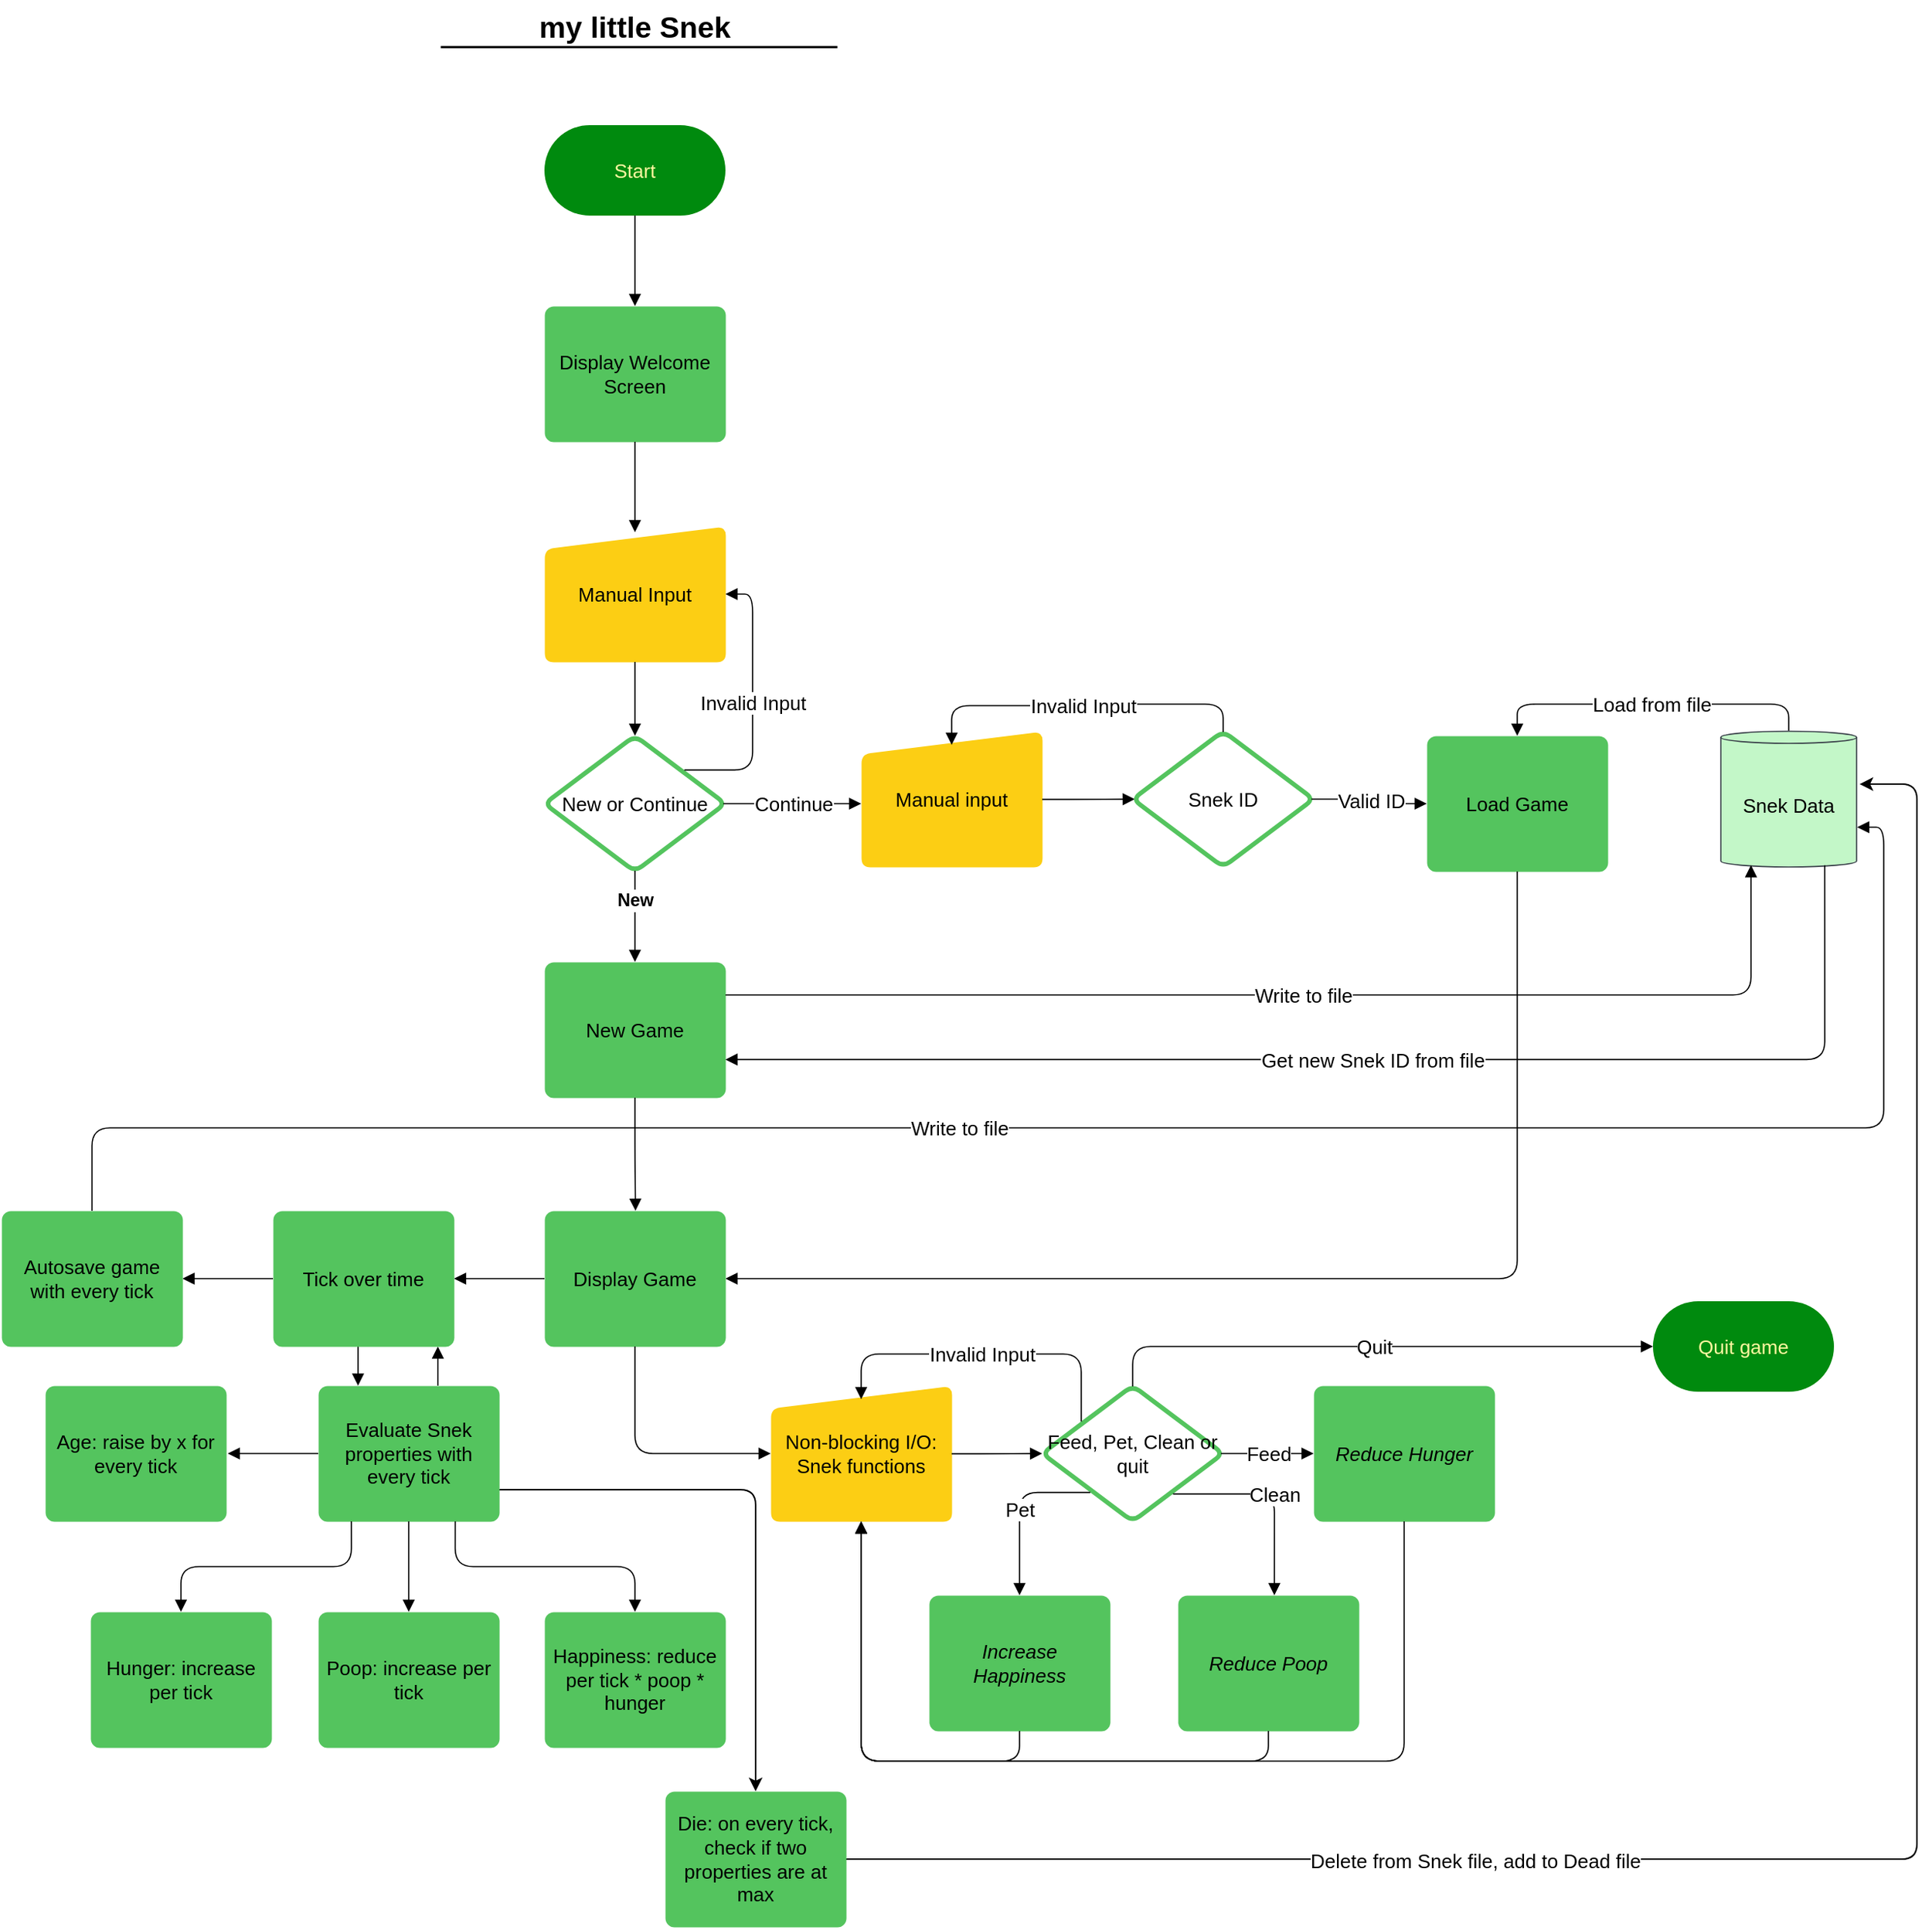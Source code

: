 <mxfile version="21.3.6" type="device">
  <diagram id="C5RBs43oDa-KdzZeNtuy" name="Page-1">
    <mxGraphModel dx="1306" dy="752" grid="1" gridSize="10" guides="1" tooltips="1" connect="1" arrows="1" fold="1" page="1" pageScale="1" pageWidth="827" pageHeight="1169" math="0" shadow="0">
      <root>
        <mxCell id="WIyWlLk6GJQsqaUBKTNV-0" />
        <mxCell id="WIyWlLk6GJQsqaUBKTNV-1" parent="WIyWlLk6GJQsqaUBKTNV-0" />
        <mxCell id="NH7TW4FGwDAh6ZhfZBa3-0" value="Start" style="html=1;overflow=block;blockSpacing=1;whiteSpace=wrap;rounded=1;arcSize=50;fontSize=13;fontColor=#fff7a1;spacing=3.8;strokeOpacity=0;fillOpacity=100;fillColor=#008a0e;strokeWidth=0.8;lucidId=-.MDxyrSrIoQ;" vertex="1" parent="WIyWlLk6GJQsqaUBKTNV-1">
          <mxGeometry x="600" y="135" width="120" height="60" as="geometry" />
        </mxCell>
        <mxCell id="NH7TW4FGwDAh6ZhfZBa3-1" value="Feed, Pet, Clean or quit" style="html=1;overflow=block;blockSpacing=1;whiteSpace=wrap;rhombus;fontSize=13;fontColor=#000000;spacing=3.8;strokeColor=#54c45e;strokeOpacity=100;rounded=1;absoluteArcSize=1;arcSize=12;strokeWidth=3;lucidId=o~MD0qd-ruwW;" vertex="1" parent="WIyWlLk6GJQsqaUBKTNV-1">
          <mxGeometry x="930" y="971" width="120" height="90" as="geometry" />
        </mxCell>
        <mxCell id="NH7TW4FGwDAh6ZhfZBa3-2" value="Display Welcome Screen" style="html=1;overflow=block;blockSpacing=1;whiteSpace=wrap;fontSize=13;fontColor=#000000;spacing=3.8;strokeOpacity=0;fillOpacity=100;rounded=1;absoluteArcSize=1;arcSize=12;fillColor=#54c45e;strokeWidth=1.5;lucidId=728Y107ycvK.;" vertex="1" parent="WIyWlLk6GJQsqaUBKTNV-1">
          <mxGeometry x="600" y="255" width="120" height="90" as="geometry" />
        </mxCell>
        <mxCell id="NH7TW4FGwDAh6ZhfZBa3-3" value="" style="group;dropTarget=0;pointerEvents=0;fontColor=#000000;" vertex="1" parent="WIyWlLk6GJQsqaUBKTNV-1">
          <mxGeometry x="340" y="53" width="640" height="45" as="geometry" />
        </mxCell>
        <UserObject label="my little Snek" placeholders="1" id="NH7TW4FGwDAh6ZhfZBa3-4">
          <mxCell style="html=1;overflow=block;blockSpacing=1;whiteSpace=wrap;fontSize=19.7;fontColor=#000000;fontStyle=1;align=center;spacingLeft=7;spacingRight=7;spacingTop=2;spacing=3;strokeOpacity=0;fillOpacity=0;rounded=1;absoluteArcSize=1;arcSize=12;fillColor=#ffffff;strokeWidth=1.5;lucidId=SuaB0mNpY13K;" vertex="1" parent="NH7TW4FGwDAh6ZhfZBa3-3">
            <mxGeometry width="640" height="31" as="geometry" />
          </mxCell>
        </UserObject>
        <UserObject label="" placeholders="1" id="NH7TW4FGwDAh6ZhfZBa3-5">
          <mxCell style="html=1;overflow=block;blockSpacing=1;whiteSpace=wrap;fontSize=11.5;fontColor=#000000;align=center;spacingLeft=7;spacingRight=7;spacingTop=2;spacing=3;strokeOpacity=0;fillOpacity=0;rounded=1;absoluteArcSize=1;arcSize=12;fillColor=#ffffff;strokeWidth=1.5;lucidId=SuaBzqFhpa1o;" vertex="1" parent="NH7TW4FGwDAh6ZhfZBa3-3">
            <mxGeometry y="31" width="640" height="14" as="geometry" />
          </mxCell>
        </UserObject>
        <mxCell id="NH7TW4FGwDAh6ZhfZBa3-6" value="" style="html=1;jettySize=18;whiteSpace=wrap;fontSize=13;fontFamily=Helvetica;strokeColor=#000000;strokeOpacity=100;strokeWidth=1.5;rounded=0;startArrow=none;endArrow=none;lucidId=SuaBUnwJteK4;fontColor=#000000;" edge="1" parent="NH7TW4FGwDAh6ZhfZBa3-3">
          <mxGeometry width="100" height="100" relative="1" as="geometry">
            <Array as="points" />
            <mxPoint x="191" y="30" as="sourcePoint" />
            <mxPoint x="454" y="30" as="targetPoint" />
          </mxGeometry>
        </mxCell>
        <mxCell id="NH7TW4FGwDAh6ZhfZBa3-76" style="edgeStyle=orthogonalEdgeStyle;rounded=1;orthogonalLoop=1;jettySize=auto;html=1;entryX=0.5;entryY=0;entryDx=0;entryDy=0;strokeColor=#000000;fontColor=#000000;" edge="1" parent="WIyWlLk6GJQsqaUBKTNV-1" source="NH7TW4FGwDAh6ZhfZBa3-7" target="NH7TW4FGwDAh6ZhfZBa3-75">
          <mxGeometry relative="1" as="geometry">
            <Array as="points">
              <mxPoint x="740" y="1040" />
            </Array>
          </mxGeometry>
        </mxCell>
        <mxCell id="NH7TW4FGwDAh6ZhfZBa3-7" value="Evaluate Snek properties with every tick" style="html=1;overflow=block;blockSpacing=1;whiteSpace=wrap;fontSize=13;fontColor=#000000;spacing=3.8;strokeOpacity=0;fillOpacity=100;rounded=1;absoluteArcSize=1;arcSize=12;fillColor=#54c45e;strokeWidth=1.5;lucidId=DIAXrrK5S5-t;" vertex="1" parent="WIyWlLk6GJQsqaUBKTNV-1">
          <mxGeometry x="450" y="971" width="120" height="90" as="geometry" />
        </mxCell>
        <mxCell id="NH7TW4FGwDAh6ZhfZBa3-8" value="" style="html=1;jettySize=18;whiteSpace=wrap;fontSize=13;strokeColor=#000000;strokeOpacity=100;strokeWidth=0.8;rounded=1;arcSize=24;edgeStyle=orthogonalEdgeStyle;startArrow=none;endArrow=block;endFill=1;exitX=0.5;exitY=1;exitPerimeter=0;lucidId=UIAX4AWhFmuc;fontColor=#000000;" edge="1" parent="WIyWlLk6GJQsqaUBKTNV-1" source="NH7TW4FGwDAh6ZhfZBa3-0">
          <mxGeometry width="100" height="100" relative="1" as="geometry">
            <Array as="points" />
            <mxPoint x="660" y="255" as="targetPoint" />
          </mxGeometry>
        </mxCell>
        <mxCell id="NH7TW4FGwDAh6ZhfZBa3-9" value="Manual Input" style="html=1;overflow=block;blockSpacing=1;whiteSpace=wrap;shape=manualInput;size=15;fontSize=13;fontColor=#000000;spacing=3.8;strokeOpacity=0;fillOpacity=100;rounded=1;absoluteArcSize=1;arcSize=12;fillColor=#fcce14;strokeWidth=1.5;lucidId=UJAXs6hL33_l;" vertex="1" parent="WIyWlLk6GJQsqaUBKTNV-1">
          <mxGeometry x="600" y="401" width="120" height="90" as="geometry" />
        </mxCell>
        <mxCell id="NH7TW4FGwDAh6ZhfZBa3-10" value="" style="html=1;jettySize=18;whiteSpace=wrap;fontSize=13;strokeColor=#000000;strokeOpacity=100;strokeWidth=0.8;rounded=1;arcSize=24;edgeStyle=orthogonalEdgeStyle;startArrow=none;endArrow=block;endFill=1;exitX=0.5;exitY=1;exitPerimeter=0;lucidId=dKAXiDRqIX2H;fontColor=#000000;" edge="1" parent="WIyWlLk6GJQsqaUBKTNV-1" source="NH7TW4FGwDAh6ZhfZBa3-2">
          <mxGeometry width="100" height="100" relative="1" as="geometry">
            <Array as="points" />
            <mxPoint x="660" y="405" as="targetPoint" />
          </mxGeometry>
        </mxCell>
        <mxCell id="NH7TW4FGwDAh6ZhfZBa3-11" value="New Game" style="html=1;overflow=block;blockSpacing=1;whiteSpace=wrap;fontSize=13;fontColor=#000000;spacing=3.8;strokeOpacity=0;fillOpacity=100;rounded=1;absoluteArcSize=1;arcSize=12;fillColor=#54c45e;strokeWidth=1.5;lucidId=yKAXa8qnPJQN;" vertex="1" parent="WIyWlLk6GJQsqaUBKTNV-1">
          <mxGeometry x="600" y="690" width="120" height="90" as="geometry" />
        </mxCell>
        <mxCell id="NH7TW4FGwDAh6ZhfZBa3-12" value="Load Game" style="html=1;overflow=block;blockSpacing=1;whiteSpace=wrap;fontSize=13;fontColor=#000000;spacing=3.8;strokeOpacity=0;fillOpacity=100;rounded=1;absoluteArcSize=1;arcSize=12;fillColor=#54c45e;strokeWidth=1.5;lucidId=CKAXmsDJ69Xn;" vertex="1" parent="WIyWlLk6GJQsqaUBKTNV-1">
          <mxGeometry x="1185" y="540" width="120" height="90" as="geometry" />
        </mxCell>
        <mxCell id="NH7TW4FGwDAh6ZhfZBa3-13" value="Snek Data" style="html=1;overflow=block;blockSpacing=1;whiteSpace=wrap;shape=cylinder3;size=4;anchorPointDirection=0;boundedLbl=1;fontSize=13;fontColor=#000000;align=center;spacing=3.8;strokeColor=#3a414a;strokeOpacity=100;fillOpacity=100;rounded=1;absoluteArcSize=1;arcSize=12;fillColor=#c3f7c8;strokeWidth=0.8;lucidId=nLAXwjFlNAgB;" vertex="1" parent="WIyWlLk6GJQsqaUBKTNV-1">
          <mxGeometry x="1380" y="537" width="90" height="90" as="geometry" />
        </mxCell>
        <mxCell id="NH7TW4FGwDAh6ZhfZBa3-14" value="" style="html=1;jettySize=18;whiteSpace=wrap;fontSize=13;strokeColor=#000000;strokeOpacity=100;strokeWidth=0.8;rounded=1;arcSize=24;edgeStyle=orthogonalEdgeStyle;startArrow=none;endArrow=block;endFill=1;exitX=0.765;exitY=0.988;exitPerimeter=0;entryX=1;entryY=0.719;entryPerimeter=0;lucidId=0LAXWBhCC0LK;fontColor=#000000;" edge="1" parent="WIyWlLk6GJQsqaUBKTNV-1" source="NH7TW4FGwDAh6ZhfZBa3-13" target="NH7TW4FGwDAh6ZhfZBa3-11">
          <mxGeometry width="100" height="100" relative="1" as="geometry">
            <Array as="points">
              <mxPoint x="1449" y="755" />
            </Array>
          </mxGeometry>
        </mxCell>
        <mxCell id="NH7TW4FGwDAh6ZhfZBa3-15" value="Get new Snek ID from file" style="text;html=1;resizable=0;labelBackgroundColor=default;align=center;verticalAlign=middle;fontColor=#000000;fontSize=13;" vertex="1" parent="NH7TW4FGwDAh6ZhfZBa3-14">
          <mxGeometry relative="1" as="geometry" />
        </mxCell>
        <mxCell id="NH7TW4FGwDAh6ZhfZBa3-16" value="" style="html=1;jettySize=18;whiteSpace=wrap;fontSize=13;strokeColor=#000000;strokeOpacity=100;strokeWidth=0.8;rounded=1;arcSize=24;edgeStyle=orthogonalEdgeStyle;startArrow=none;endArrow=block;endFill=1;exitX=1;exitY=0.243;exitPerimeter=0;entryX=0.222;entryY=0.986;entryPerimeter=0;lucidId=8LAXKOmdS3g6;fontColor=#000000;" edge="1" parent="WIyWlLk6GJQsqaUBKTNV-1" source="NH7TW4FGwDAh6ZhfZBa3-11" target="NH7TW4FGwDAh6ZhfZBa3-13">
          <mxGeometry width="100" height="100" relative="1" as="geometry">
            <Array as="points" />
          </mxGeometry>
        </mxCell>
        <mxCell id="NH7TW4FGwDAh6ZhfZBa3-17" value="Write to file" style="text;html=1;resizable=0;labelBackgroundColor=default;align=center;verticalAlign=middle;fontColor=#000000;fontSize=13;" vertex="1" parent="NH7TW4FGwDAh6ZhfZBa3-16">
          <mxGeometry relative="1" as="geometry" />
        </mxCell>
        <mxCell id="NH7TW4FGwDAh6ZhfZBa3-18" value="" style="html=1;jettySize=18;whiteSpace=wrap;fontSize=13;strokeColor=#000000;strokeOpacity=100;strokeWidth=0.8;rounded=1;arcSize=24;edgeStyle=orthogonalEdgeStyle;startArrow=block;startFill=1;endArrow=none;exitX=0.5;exitY=0;exitPerimeter=0;entryX=0.5;entryY=-0.004;entryPerimeter=0;lucidId=nMAXuVgLODsJ;fontColor=#000000;" edge="1" parent="WIyWlLk6GJQsqaUBKTNV-1" source="NH7TW4FGwDAh6ZhfZBa3-12" target="NH7TW4FGwDAh6ZhfZBa3-13">
          <mxGeometry width="100" height="100" relative="1" as="geometry">
            <Array as="points" />
          </mxGeometry>
        </mxCell>
        <mxCell id="NH7TW4FGwDAh6ZhfZBa3-19" value="Load from file" style="text;html=1;resizable=0;labelBackgroundColor=default;align=center;verticalAlign=middle;fontColor=#000000;fontSize=13;" vertex="1" parent="NH7TW4FGwDAh6ZhfZBa3-18">
          <mxGeometry relative="1" as="geometry" />
        </mxCell>
        <mxCell id="NH7TW4FGwDAh6ZhfZBa3-20" value="New or Continue" style="html=1;overflow=block;blockSpacing=1;whiteSpace=wrap;rhombus;fontSize=13;fontColor=#000000;spacing=3.8;strokeColor=#54c45e;strokeOpacity=100;rounded=1;absoluteArcSize=1;arcSize=12;strokeWidth=3;lucidId=yQAXP0N1doeH;" vertex="1" parent="WIyWlLk6GJQsqaUBKTNV-1">
          <mxGeometry x="600" y="540" width="120" height="90" as="geometry" />
        </mxCell>
        <mxCell id="NH7TW4FGwDAh6ZhfZBa3-21" value="" style="html=1;jettySize=18;whiteSpace=wrap;fontSize=13;strokeColor=#000000;strokeOpacity=100;strokeWidth=0.8;rounded=1;arcSize=24;edgeStyle=orthogonalEdgeStyle;startArrow=none;endArrow=block;endFill=1;exitX=0.5;exitY=1;exitPerimeter=0;lucidId=FQAXi8feDNT1;fontColor=#000000;" edge="1" parent="WIyWlLk6GJQsqaUBKTNV-1" source="NH7TW4FGwDAh6ZhfZBa3-9">
          <mxGeometry width="100" height="100" relative="1" as="geometry">
            <Array as="points" />
            <mxPoint x="660" y="540" as="targetPoint" />
          </mxGeometry>
        </mxCell>
        <mxCell id="NH7TW4FGwDAh6ZhfZBa3-22" value="" style="html=1;jettySize=18;whiteSpace=wrap;fontSize=11.7;fontColor=#000000;fontStyle=1;strokeColor=#000000;strokeOpacity=100;strokeWidth=0.8;rounded=1;arcSize=24;edgeStyle=orthogonalEdgeStyle;startArrow=none;endArrow=block;endFill=1;exitX=0.5;exitY=0.994;exitPerimeter=0;lucidId=LRAXvVOcD.Pn;" edge="1" parent="WIyWlLk6GJQsqaUBKTNV-1" source="NH7TW4FGwDAh6ZhfZBa3-20">
          <mxGeometry width="100" height="100" relative="1" as="geometry">
            <Array as="points" />
            <mxPoint x="660" y="690" as="targetPoint" />
          </mxGeometry>
        </mxCell>
        <mxCell id="NH7TW4FGwDAh6ZhfZBa3-23" value="New" style="text;html=1;resizable=0;labelBackgroundColor=default;align=center;verticalAlign=middle;fontStyle=1;fontColor=#000000;fontSize=11.7;" vertex="1" parent="NH7TW4FGwDAh6ZhfZBa3-22">
          <mxGeometry x="-0.36" relative="1" as="geometry" />
        </mxCell>
        <mxCell id="NH7TW4FGwDAh6ZhfZBa3-24" value="" style="html=1;jettySize=18;whiteSpace=wrap;fontSize=13;fontColor=#000000;align=center;strokeColor=#000000;strokeOpacity=100;strokeWidth=0.8;rounded=1;arcSize=24;edgeStyle=orthogonalEdgeStyle;startArrow=none;endArrow=block;endFill=1;exitX=0.988;exitY=0.5;exitPerimeter=0;lucidId=OSAXfuQF0XA3;" edge="1" parent="WIyWlLk6GJQsqaUBKTNV-1" source="NH7TW4FGwDAh6ZhfZBa3-20">
          <mxGeometry width="100" height="100" relative="1" as="geometry">
            <Array as="points" />
            <mxPoint x="810" y="585" as="targetPoint" />
          </mxGeometry>
        </mxCell>
        <mxCell id="NH7TW4FGwDAh6ZhfZBa3-25" value="Continue" style="text;html=1;resizable=0;labelBackgroundColor=default;align=center;verticalAlign=middle;fontColor=#000000;fontSize=13;" vertex="1" parent="NH7TW4FGwDAh6ZhfZBa3-24">
          <mxGeometry relative="1" as="geometry" />
        </mxCell>
        <mxCell id="NH7TW4FGwDAh6ZhfZBa3-26" value="" style="html=1;jettySize=18;whiteSpace=wrap;fontSize=13;fontColor=#000000;align=center;strokeColor=#000000;strokeOpacity=100;strokeWidth=0.8;rounded=1;arcSize=24;edgeStyle=orthogonalEdgeStyle;startArrow=none;endArrow=block;endFill=1;exitX=0.773;exitY=0.252;exitPerimeter=0;entryX=1;entryY=0.5;entryPerimeter=0;lucidId=6TAXx315PdHj;" edge="1" parent="WIyWlLk6GJQsqaUBKTNV-1" source="NH7TW4FGwDAh6ZhfZBa3-20" target="NH7TW4FGwDAh6ZhfZBa3-9">
          <mxGeometry width="100" height="100" relative="1" as="geometry">
            <Array as="points">
              <mxPoint x="738" y="563" />
              <mxPoint x="738" y="446" />
            </Array>
          </mxGeometry>
        </mxCell>
        <mxCell id="NH7TW4FGwDAh6ZhfZBa3-27" value="Invalid Input" style="text;html=1;resizable=0;labelBackgroundColor=default;align=center;verticalAlign=middle;fontColor=#000000;fontSize=13;" vertex="1" parent="NH7TW4FGwDAh6ZhfZBa3-26">
          <mxGeometry relative="1" as="geometry" />
        </mxCell>
        <mxCell id="NH7TW4FGwDAh6ZhfZBa3-28" value="" style="html=1;jettySize=18;whiteSpace=wrap;fontSize=13;strokeColor=#000000;strokeOpacity=100;strokeWidth=0.8;rounded=1;arcSize=24;edgeStyle=orthogonalEdgeStyle;startArrow=none;endArrow=block;endFill=1;exitX=0.5;exitY=1;exitPerimeter=0;entryX=1;entryY=0.5;entryPerimeter=0;lucidId=mUAX4i8wYvFV;fontColor=#000000;" edge="1" parent="WIyWlLk6GJQsqaUBKTNV-1" source="NH7TW4FGwDAh6ZhfZBa3-12" target="NH7TW4FGwDAh6ZhfZBa3-30">
          <mxGeometry width="100" height="100" relative="1" as="geometry">
            <Array as="points" />
          </mxGeometry>
        </mxCell>
        <mxCell id="NH7TW4FGwDAh6ZhfZBa3-29" value="" style="html=1;jettySize=18;whiteSpace=wrap;fontSize=13;strokeColor=#000000;strokeOpacity=100;strokeWidth=0.8;rounded=1;arcSize=24;edgeStyle=orthogonalEdgeStyle;startArrow=none;endArrow=block;endFill=1;exitX=0.5;exitY=1;exitPerimeter=0;entryX=0.503;entryY=0;entryPerimeter=0;lucidId=IUAXZJoGuICB;fontColor=#000000;" edge="1" parent="WIyWlLk6GJQsqaUBKTNV-1" source="NH7TW4FGwDAh6ZhfZBa3-11" target="NH7TW4FGwDAh6ZhfZBa3-30">
          <mxGeometry width="100" height="100" relative="1" as="geometry">
            <Array as="points" />
          </mxGeometry>
        </mxCell>
        <mxCell id="NH7TW4FGwDAh6ZhfZBa3-30" value="Display Game" style="html=1;overflow=block;blockSpacing=1;whiteSpace=wrap;fontSize=13;fontColor=#000000;spacing=3.8;strokeOpacity=0;fillOpacity=100;rounded=1;absoluteArcSize=1;arcSize=12;fillColor=#54c45e;strokeWidth=1.5;lucidId=WUAXKGrOoz_Z;" vertex="1" parent="WIyWlLk6GJQsqaUBKTNV-1">
          <mxGeometry x="600" y="855" width="120" height="90" as="geometry" />
        </mxCell>
        <mxCell id="NH7TW4FGwDAh6ZhfZBa3-31" value="Manual input" style="html=1;overflow=block;blockSpacing=1;whiteSpace=wrap;shape=manualInput;size=15;fontSize=13;fontColor=#000000;spacing=3.8;strokeOpacity=0;fillOpacity=100;rounded=1;absoluteArcSize=1;arcSize=12;fillColor=#fcce14;strokeWidth=1.5;lucidId=iwBXgGNBxI2a;" vertex="1" parent="WIyWlLk6GJQsqaUBKTNV-1">
          <mxGeometry x="810" y="537" width="120" height="90" as="geometry" />
        </mxCell>
        <mxCell id="NH7TW4FGwDAh6ZhfZBa3-32" value="" style="html=1;jettySize=18;whiteSpace=wrap;fontSize=13;strokeColor=#000000;strokeOpacity=100;strokeWidth=0.8;rounded=1;arcSize=24;edgeStyle=orthogonalEdgeStyle;startArrow=none;endArrow=block;endFill=1;exitX=1;exitY=0.502;exitPerimeter=0;entryX=0.012;entryY=0.5;entryPerimeter=0;lucidId=OwBXfikFqRJO;fontColor=#000000;" edge="1" parent="WIyWlLk6GJQsqaUBKTNV-1" source="NH7TW4FGwDAh6ZhfZBa3-31" target="NH7TW4FGwDAh6ZhfZBa3-33">
          <mxGeometry width="100" height="100" relative="1" as="geometry">
            <Array as="points" />
          </mxGeometry>
        </mxCell>
        <mxCell id="NH7TW4FGwDAh6ZhfZBa3-33" value="Snek ID" style="html=1;overflow=block;blockSpacing=1;whiteSpace=wrap;rhombus;fontSize=13;fontColor=#000000;align=center;spacing=3.8;strokeColor=#54c45e;strokeOpacity=100;rounded=1;absoluteArcSize=1;arcSize=12;strokeWidth=3;lucidId=SwBX3kQnVl95;" vertex="1" parent="WIyWlLk6GJQsqaUBKTNV-1">
          <mxGeometry x="990" y="537" width="120" height="90" as="geometry" />
        </mxCell>
        <mxCell id="NH7TW4FGwDAh6ZhfZBa3-34" value="" style="html=1;jettySize=18;whiteSpace=wrap;fontSize=13;fontColor=#000000;align=center;strokeColor=#000000;strokeOpacity=100;strokeWidth=0.8;rounded=1;arcSize=24;edgeStyle=orthogonalEdgeStyle;startArrow=none;endArrow=block;endFill=1;exitX=0.5;exitY=0.006;exitPerimeter=0;entryX=0.5;entryY=0.1;entryPerimeter=0;lucidId=-wBXRLS06eoC;" edge="1" parent="WIyWlLk6GJQsqaUBKTNV-1" source="NH7TW4FGwDAh6ZhfZBa3-33" target="NH7TW4FGwDAh6ZhfZBa3-31">
          <mxGeometry width="100" height="100" relative="1" as="geometry">
            <Array as="points">
              <mxPoint x="1050" y="519" />
              <mxPoint x="960" y="519" />
              <mxPoint x="960" y="520" />
              <mxPoint x="870" y="520" />
            </Array>
          </mxGeometry>
        </mxCell>
        <mxCell id="NH7TW4FGwDAh6ZhfZBa3-35" value="Invalid Input" style="text;html=1;resizable=0;labelBackgroundColor=default;align=center;verticalAlign=middle;fontColor=#000000;fontSize=13;" vertex="1" parent="NH7TW4FGwDAh6ZhfZBa3-34">
          <mxGeometry relative="1" as="geometry" />
        </mxCell>
        <mxCell id="NH7TW4FGwDAh6ZhfZBa3-36" value="" style="html=1;jettySize=18;whiteSpace=wrap;fontSize=13;fontColor=#000000;align=center;strokeColor=#000000;strokeOpacity=100;strokeWidth=0.8;rounded=1;arcSize=24;edgeStyle=orthogonalEdgeStyle;startArrow=none;endArrow=block;endFill=1;exitX=0.988;exitY=0.5;exitPerimeter=0;entryX=0;entryY=0.5;entryPerimeter=0;lucidId=28YXMfkwo~TD;" edge="1" parent="WIyWlLk6GJQsqaUBKTNV-1" source="NH7TW4FGwDAh6ZhfZBa3-33" target="NH7TW4FGwDAh6ZhfZBa3-12">
          <mxGeometry width="100" height="100" relative="1" as="geometry">
            <Array as="points" />
          </mxGeometry>
        </mxCell>
        <mxCell id="NH7TW4FGwDAh6ZhfZBa3-37" value="Valid ID" style="text;html=1;resizable=0;labelBackgroundColor=default;align=center;verticalAlign=middle;fontColor=#000000;fontSize=13;" vertex="1" parent="NH7TW4FGwDAh6ZhfZBa3-36">
          <mxGeometry relative="1" as="geometry" />
        </mxCell>
        <mxCell id="NH7TW4FGwDAh6ZhfZBa3-38" value="" style="html=1;jettySize=18;whiteSpace=wrap;fontSize=13;strokeColor=#000000;strokeOpacity=100;strokeWidth=0.8;rounded=1;arcSize=24;edgeStyle=orthogonalEdgeStyle;startArrow=block;startFill=1;endArrow=none;exitX=0.22;exitY=0;exitPerimeter=0;entryX=0.47;entryY=1;entryPerimeter=0;lucidId=1FzYe1qBJaJX;fontColor=#000000;" edge="1" parent="WIyWlLk6GJQsqaUBKTNV-1" source="NH7TW4FGwDAh6ZhfZBa3-7" target="NH7TW4FGwDAh6ZhfZBa3-70">
          <mxGeometry width="100" height="100" relative="1" as="geometry">
            <Array as="points" />
          </mxGeometry>
        </mxCell>
        <mxCell id="NH7TW4FGwDAh6ZhfZBa3-39" value="" style="html=1;jettySize=18;whiteSpace=wrap;fontSize=13;strokeColor=#000000;strokeOpacity=100;strokeWidth=0.8;rounded=1;arcSize=24;edgeStyle=orthogonalEdgeStyle;startArrow=none;endArrow=block;endFill=1;exitX=0.661;exitY=0;exitPerimeter=0;entryX=0.911;entryY=1;entryPerimeter=0;lucidId=WGzY_wQOFuf-;fontColor=#000000;" edge="1" parent="WIyWlLk6GJQsqaUBKTNV-1" source="NH7TW4FGwDAh6ZhfZBa3-7" target="NH7TW4FGwDAh6ZhfZBa3-70">
          <mxGeometry width="100" height="100" relative="1" as="geometry">
            <Array as="points" />
          </mxGeometry>
        </mxCell>
        <mxCell id="NH7TW4FGwDAh6ZhfZBa3-40" value="" style="html=1;jettySize=18;whiteSpace=wrap;fontSize=13;strokeColor=#000000;strokeOpacity=100;strokeWidth=0.8;rounded=1;arcSize=24;edgeStyle=orthogonalEdgeStyle;startArrow=none;endArrow=block;endFill=1;exitX=0;exitY=0.5;exitPerimeter=0;lucidId=sHzYKikOEEsq;fontColor=#000000;" edge="1" parent="WIyWlLk6GJQsqaUBKTNV-1" source="NH7TW4FGwDAh6ZhfZBa3-7">
          <mxGeometry width="100" height="100" relative="1" as="geometry">
            <Array as="points" />
            <mxPoint x="390" y="1016" as="targetPoint" />
          </mxGeometry>
        </mxCell>
        <mxCell id="NH7TW4FGwDAh6ZhfZBa3-41" value="Age: raise by x for every tick" style="html=1;overflow=block;blockSpacing=1;whiteSpace=wrap;fontSize=13;fontColor=#000000;spacing=3.8;strokeOpacity=0;fillOpacity=100;rounded=1;absoluteArcSize=1;arcSize=12;fillColor=#54c45e;strokeWidth=1.5;lucidId=wHzYKhCp_s0Q;" vertex="1" parent="WIyWlLk6GJQsqaUBKTNV-1">
          <mxGeometry x="269" y="971" width="120" height="90" as="geometry" />
        </mxCell>
        <mxCell id="NH7TW4FGwDAh6ZhfZBa3-42" value="Happiness: reduce per tick * poop * hunger" style="html=1;overflow=block;blockSpacing=1;whiteSpace=wrap;fontSize=13;fontColor=#000000;spacing=3.8;strokeOpacity=0;fillOpacity=100;rounded=1;absoluteArcSize=1;arcSize=12;fillColor=#54c45e;strokeWidth=1.5;lucidId=BHzYryfqGq_W;" vertex="1" parent="WIyWlLk6GJQsqaUBKTNV-1">
          <mxGeometry x="600" y="1121" width="120" height="90" as="geometry" />
        </mxCell>
        <mxCell id="NH7TW4FGwDAh6ZhfZBa3-43" value="" style="html=1;jettySize=18;whiteSpace=wrap;fontSize=13;strokeColor=#000000;strokeOpacity=100;strokeWidth=0.8;rounded=1;arcSize=24;edgeStyle=orthogonalEdgeStyle;startArrow=none;endArrow=block;endFill=1;exitX=0.183;exitY=1;exitPerimeter=0;entryX=0.5;entryY=0;entryPerimeter=0;lucidId=QHzYplDUJNrI;exitDx=0;exitDy=0;fontColor=#000000;" edge="1" parent="WIyWlLk6GJQsqaUBKTNV-1" source="NH7TW4FGwDAh6ZhfZBa3-7" target="NH7TW4FGwDAh6ZhfZBa3-44">
          <mxGeometry width="100" height="100" relative="1" as="geometry">
            <Array as="points" />
          </mxGeometry>
        </mxCell>
        <mxCell id="NH7TW4FGwDAh6ZhfZBa3-44" value="Hunger: increase per tick" style="html=1;overflow=block;blockSpacing=1;whiteSpace=wrap;fontSize=13;fontColor=#000000;spacing=3.8;strokeOpacity=0;fillOpacity=100;rounded=1;absoluteArcSize=1;arcSize=12;fillColor=#54c45e;strokeWidth=1.5;lucidId=UHzYTMinAdxa;" vertex="1" parent="WIyWlLk6GJQsqaUBKTNV-1">
          <mxGeometry x="299" y="1121" width="120" height="90" as="geometry" />
        </mxCell>
        <mxCell id="NH7TW4FGwDAh6ZhfZBa3-45" value="" style="html=1;jettySize=18;whiteSpace=wrap;fontSize=13;strokeColor=#000000;strokeOpacity=100;strokeWidth=0.8;rounded=1;arcSize=24;edgeStyle=orthogonalEdgeStyle;startArrow=none;endArrow=block;endFill=1;exitX=0.5;exitY=1;exitPerimeter=0;lucidId=BIzYM4TCOX2T;fontColor=#000000;" edge="1" parent="WIyWlLk6GJQsqaUBKTNV-1" source="NH7TW4FGwDAh6ZhfZBa3-7">
          <mxGeometry width="100" height="100" relative="1" as="geometry">
            <Array as="points" />
            <mxPoint x="510" y="1121" as="targetPoint" />
          </mxGeometry>
        </mxCell>
        <mxCell id="NH7TW4FGwDAh6ZhfZBa3-46" value="Poop: increase per tick" style="html=1;overflow=block;blockSpacing=1;whiteSpace=wrap;fontSize=13;fontColor=#000000;spacing=3.8;strokeOpacity=0;fillOpacity=100;rounded=1;absoluteArcSize=1;arcSize=12;fillColor=#54c45e;strokeWidth=1.5;lucidId=EIzY~W9RuE.1;" vertex="1" parent="WIyWlLk6GJQsqaUBKTNV-1">
          <mxGeometry x="450" y="1121" width="120" height="90" as="geometry" />
        </mxCell>
        <mxCell id="NH7TW4FGwDAh6ZhfZBa3-47" value="" style="html=1;jettySize=18;whiteSpace=wrap;fontSize=13;strokeColor=#000000;strokeOpacity=100;strokeWidth=0.8;rounded=1;arcSize=24;edgeStyle=orthogonalEdgeStyle;startArrow=none;endArrow=block;endFill=1;exitX=0.757;exitY=1;exitPerimeter=0;entryX=0.5;entryY=0;entryPerimeter=0;lucidId=6IzYdE51my~d;fontColor=#000000;" edge="1" parent="WIyWlLk6GJQsqaUBKTNV-1" source="NH7TW4FGwDAh6ZhfZBa3-7" target="NH7TW4FGwDAh6ZhfZBa3-42">
          <mxGeometry width="100" height="100" relative="1" as="geometry">
            <Array as="points" />
          </mxGeometry>
        </mxCell>
        <mxCell id="NH7TW4FGwDAh6ZhfZBa3-48" value="Non-blocking I/O: Snek functions" style="html=1;overflow=block;blockSpacing=1;whiteSpace=wrap;shape=manualInput;size=15;fontSize=13;fontColor=#000000;spacing=3.8;strokeOpacity=0;fillOpacity=100;rounded=1;absoluteArcSize=1;arcSize=12;fillColor=#fcce14;strokeWidth=1.5;lucidId=FKzYRQYjblhe;" vertex="1" parent="WIyWlLk6GJQsqaUBKTNV-1">
          <mxGeometry x="750" y="971" width="120" height="90" as="geometry" />
        </mxCell>
        <mxCell id="NH7TW4FGwDAh6ZhfZBa3-49" value="" style="html=1;jettySize=18;whiteSpace=wrap;fontSize=13;strokeColor=#000000;strokeOpacity=100;strokeWidth=0.8;rounded=1;arcSize=24;edgeStyle=orthogonalEdgeStyle;startArrow=none;endArrow=block;endFill=1;exitX=1;exitY=0.502;exitPerimeter=0;lucidId=gNzYlurQsxZ7;fontColor=#000000;" edge="1" parent="WIyWlLk6GJQsqaUBKTNV-1" source="NH7TW4FGwDAh6ZhfZBa3-48">
          <mxGeometry width="100" height="100" relative="1" as="geometry">
            <Array as="points" />
            <mxPoint x="930" y="1016" as="targetPoint" />
          </mxGeometry>
        </mxCell>
        <mxCell id="NH7TW4FGwDAh6ZhfZBa3-50" value="" style="html=1;jettySize=18;whiteSpace=wrap;fontSize=13;fontColor=#000000;align=center;strokeColor=#000000;strokeOpacity=100;strokeWidth=0.8;rounded=1;arcSize=24;edgeStyle=orthogonalEdgeStyle;startArrow=none;endArrow=block;endFill=1;exitX=0.5;exitY=0.006;exitPerimeter=0;lucidId=aPzYQe7dx2jQ;" edge="1" parent="WIyWlLk6GJQsqaUBKTNV-1" source="NH7TW4FGwDAh6ZhfZBa3-1">
          <mxGeometry width="100" height="100" relative="1" as="geometry">
            <Array as="points">
              <mxPoint x="990" y="945" />
            </Array>
            <mxPoint x="1335" y="945" as="targetPoint" />
          </mxGeometry>
        </mxCell>
        <mxCell id="NH7TW4FGwDAh6ZhfZBa3-51" value="Quit" style="text;html=1;resizable=0;labelBackgroundColor=default;align=center;verticalAlign=middle;fontColor=#000000;fontSize=13;" vertex="1" parent="NH7TW4FGwDAh6ZhfZBa3-50">
          <mxGeometry relative="1" as="geometry" />
        </mxCell>
        <mxCell id="NH7TW4FGwDAh6ZhfZBa3-52" value="Quit" style="text;html=1;resizable=0;labelBackgroundColor=default;align=center;verticalAlign=middle;fontColor=#000000;fontSize=13;" vertex="1" parent="NH7TW4FGwDAh6ZhfZBa3-50">
          <mxGeometry relative="1" as="geometry" />
        </mxCell>
        <mxCell id="NH7TW4FGwDAh6ZhfZBa3-53" value="Quit game" style="html=1;overflow=block;blockSpacing=1;whiteSpace=wrap;rounded=1;arcSize=50;fontSize=13;fontColor=#fff7a1;spacing=3.8;strokeOpacity=0;fillOpacity=100;fillColor=#008a0e;strokeWidth=0.8;lucidId=rPzYkFJjsvhz;" vertex="1" parent="WIyWlLk6GJQsqaUBKTNV-1">
          <mxGeometry x="1335" y="915" width="120" height="60" as="geometry" />
        </mxCell>
        <mxCell id="NH7TW4FGwDAh6ZhfZBa3-54" value="" style="html=1;jettySize=18;whiteSpace=wrap;fontSize=13;fontColor=#000000;align=center;strokeColor=#000000;strokeOpacity=100;strokeWidth=0.8;rounded=1;arcSize=24;edgeStyle=orthogonalEdgeStyle;startArrow=none;endArrow=block;endFill=1;exitX=0.216;exitY=0.264;exitPerimeter=0;entryX=0.5;entryY=0.1;entryPerimeter=0;lucidId=VPzYDtmKa7WM;" edge="1" parent="WIyWlLk6GJQsqaUBKTNV-1" source="NH7TW4FGwDAh6ZhfZBa3-1" target="NH7TW4FGwDAh6ZhfZBa3-48">
          <mxGeometry width="100" height="100" relative="1" as="geometry">
            <Array as="points">
              <mxPoint x="956" y="950" />
              <mxPoint x="810" y="950" />
            </Array>
          </mxGeometry>
        </mxCell>
        <mxCell id="NH7TW4FGwDAh6ZhfZBa3-55" value="Invalid Input" style="text;html=1;resizable=0;labelBackgroundColor=default;align=center;verticalAlign=middle;fontColor=#000000;fontSize=13;" vertex="1" parent="NH7TW4FGwDAh6ZhfZBa3-54">
          <mxGeometry relative="1" as="geometry" />
        </mxCell>
        <mxCell id="NH7TW4FGwDAh6ZhfZBa3-56" value="" style="html=1;jettySize=18;whiteSpace=wrap;fontSize=13;fontColor=#000000;align=center;strokeColor=#000000;strokeOpacity=100;strokeWidth=0.8;rounded=1;arcSize=24;edgeStyle=orthogonalEdgeStyle;startArrow=none;endArrow=block;endFill=1;exitX=0.988;exitY=0.5;exitPerimeter=0;lucidId=qQzYjbJxJPuv;" edge="1" parent="WIyWlLk6GJQsqaUBKTNV-1" source="NH7TW4FGwDAh6ZhfZBa3-1">
          <mxGeometry width="100" height="100" relative="1" as="geometry">
            <Array as="points" />
            <mxPoint x="1110" y="1016" as="targetPoint" />
          </mxGeometry>
        </mxCell>
        <mxCell id="NH7TW4FGwDAh6ZhfZBa3-57" value="Feed" style="text;html=1;resizable=0;labelBackgroundColor=default;align=center;verticalAlign=middle;fontColor=#000000;fontSize=13;" vertex="1" parent="NH7TW4FGwDAh6ZhfZBa3-56">
          <mxGeometry relative="1" as="geometry" />
        </mxCell>
        <mxCell id="NH7TW4FGwDAh6ZhfZBa3-58" value="" style="html=1;jettySize=18;whiteSpace=wrap;fontSize=13;fontColor=#000000;align=center;strokeColor=#000000;strokeOpacity=100;strokeWidth=0.8;rounded=1;arcSize=24;edgeStyle=orthogonalEdgeStyle;startArrow=none;endArrow=block;endFill=1;exitX=0.266;exitY=0.787;exitPerimeter=0;entryX=0.5;entryY=0;entryPerimeter=0;lucidId=BQzYcd.-KrRh;" edge="1" parent="WIyWlLk6GJQsqaUBKTNV-1" source="NH7TW4FGwDAh6ZhfZBa3-1" target="NH7TW4FGwDAh6ZhfZBa3-61">
          <mxGeometry width="100" height="100" relative="1" as="geometry">
            <Array as="points">
              <mxPoint x="915" y="1042" />
            </Array>
          </mxGeometry>
        </mxCell>
        <mxCell id="NH7TW4FGwDAh6ZhfZBa3-59" value="Pet" style="text;html=1;resizable=0;labelBackgroundColor=default;align=center;verticalAlign=middle;fontColor=#000000;fontSize=13;" vertex="1" parent="NH7TW4FGwDAh6ZhfZBa3-58">
          <mxGeometry relative="1" as="geometry" />
        </mxCell>
        <mxCell id="NH7TW4FGwDAh6ZhfZBa3-60" value="Reduce Hunger" style="html=1;overflow=block;blockSpacing=1;whiteSpace=wrap;fontSize=13;fontColor=#000000;fontStyle=2;spacing=3.8;strokeOpacity=0;fillOpacity=100;rounded=1;absoluteArcSize=1;arcSize=12;fillColor=#54c45e;strokeWidth=1.5;lucidId=QQzYfe_iRg6v;" vertex="1" parent="WIyWlLk6GJQsqaUBKTNV-1">
          <mxGeometry x="1110" y="971" width="120" height="90" as="geometry" />
        </mxCell>
        <mxCell id="NH7TW4FGwDAh6ZhfZBa3-61" value="Increase Happiness" style="html=1;overflow=block;blockSpacing=1;whiteSpace=wrap;fontSize=13;fontColor=#000000;fontStyle=2;spacing=3.8;strokeOpacity=0;fillOpacity=100;rounded=1;absoluteArcSize=1;arcSize=12;fillColor=#54c45e;strokeWidth=1.5;lucidId=TQzYcj8V7991;" vertex="1" parent="WIyWlLk6GJQsqaUBKTNV-1">
          <mxGeometry x="855" y="1110" width="120" height="90" as="geometry" />
        </mxCell>
        <mxCell id="NH7TW4FGwDAh6ZhfZBa3-62" value="Reduce Poop" style="html=1;overflow=block;blockSpacing=1;whiteSpace=wrap;fontSize=13;fontColor=#000000;fontStyle=2;spacing=3.8;strokeOpacity=0;fillOpacity=100;rounded=1;absoluteArcSize=1;arcSize=12;fillColor=#54c45e;strokeWidth=1.5;lucidId=WQzYZCZuCTDg;" vertex="1" parent="WIyWlLk6GJQsqaUBKTNV-1">
          <mxGeometry x="1020" y="1110" width="120" height="90" as="geometry" />
        </mxCell>
        <mxCell id="NH7TW4FGwDAh6ZhfZBa3-63" value="" style="html=1;jettySize=18;whiteSpace=wrap;fontSize=13;fontColor=#000000;align=center;strokeColor=#000000;strokeOpacity=100;strokeWidth=0.8;rounded=1;arcSize=24;edgeStyle=orthogonalEdgeStyle;startArrow=none;endArrow=block;endFill=1;exitX=0.723;exitY=0.798;exitPerimeter=0;entryX=0.533;entryY=0;entryPerimeter=0;lucidId=.QzYc~OD8H5e;" edge="1" parent="WIyWlLk6GJQsqaUBKTNV-1" source="NH7TW4FGwDAh6ZhfZBa3-1" target="NH7TW4FGwDAh6ZhfZBa3-62">
          <mxGeometry width="100" height="100" relative="1" as="geometry">
            <Array as="points">
              <mxPoint x="1084" y="1043" />
            </Array>
          </mxGeometry>
        </mxCell>
        <mxCell id="NH7TW4FGwDAh6ZhfZBa3-64" value="Clean" style="text;html=1;resizable=0;labelBackgroundColor=default;align=center;verticalAlign=middle;fontColor=#000000;fontSize=13;" vertex="1" parent="NH7TW4FGwDAh6ZhfZBa3-63">
          <mxGeometry relative="1" as="geometry" />
        </mxCell>
        <mxCell id="NH7TW4FGwDAh6ZhfZBa3-65" value="" style="html=1;jettySize=18;whiteSpace=wrap;fontSize=13;strokeColor=#000000;strokeOpacity=100;strokeWidth=0.8;rounded=1;arcSize=24;edgeStyle=orthogonalEdgeStyle;startArrow=none;endArrow=block;endFill=1;exitX=0.5;exitY=1;exitPerimeter=0;entryX=0.5;entryY=1;entryPerimeter=0;lucidId=3RzYZu8mZh9v;fontColor=#000000;" edge="1" parent="WIyWlLk6GJQsqaUBKTNV-1" source="NH7TW4FGwDAh6ZhfZBa3-61" target="NH7TW4FGwDAh6ZhfZBa3-48">
          <mxGeometry width="100" height="100" relative="1" as="geometry">
            <Array as="points">
              <mxPoint x="915" y="1220" />
              <mxPoint x="810" y="1220" />
            </Array>
          </mxGeometry>
        </mxCell>
        <mxCell id="NH7TW4FGwDAh6ZhfZBa3-66" value="" style="html=1;jettySize=18;whiteSpace=wrap;fontSize=13;strokeColor=#000000;strokeOpacity=100;strokeWidth=0.8;rounded=1;arcSize=24;edgeStyle=orthogonalEdgeStyle;startArrow=none;endArrow=block;endFill=1;exitX=0.5;exitY=1;exitPerimeter=0;entryX=0.5;entryY=1;entryPerimeter=0;lucidId=7RzY9ikiiT0m;fontColor=#000000;" edge="1" parent="WIyWlLk6GJQsqaUBKTNV-1" source="NH7TW4FGwDAh6ZhfZBa3-60" target="NH7TW4FGwDAh6ZhfZBa3-48">
          <mxGeometry width="100" height="100" relative="1" as="geometry">
            <Array as="points">
              <mxPoint x="1170" y="1220" />
              <mxPoint x="810" y="1220" />
            </Array>
          </mxGeometry>
        </mxCell>
        <mxCell id="NH7TW4FGwDAh6ZhfZBa3-67" value="" style="html=1;jettySize=18;whiteSpace=wrap;fontSize=13;strokeColor=#000000;strokeOpacity=100;strokeWidth=0.8;rounded=1;arcSize=24;edgeStyle=orthogonalEdgeStyle;startArrow=none;endArrow=block;endFill=1;exitX=0.5;exitY=1;exitPerimeter=0;entryX=0.5;entryY=1;entryPerimeter=0;lucidId=ESzYAnzQv2qE;fontColor=#000000;" edge="1" parent="WIyWlLk6GJQsqaUBKTNV-1" source="NH7TW4FGwDAh6ZhfZBa3-62" target="NH7TW4FGwDAh6ZhfZBa3-48">
          <mxGeometry width="100" height="100" relative="1" as="geometry">
            <Array as="points">
              <mxPoint x="1080" y="1220" />
              <mxPoint x="810" y="1220" />
            </Array>
          </mxGeometry>
        </mxCell>
        <mxCell id="NH7TW4FGwDAh6ZhfZBa3-68" value="" style="html=1;jettySize=18;whiteSpace=wrap;fontSize=13;strokeColor=#000000;strokeOpacity=100;strokeWidth=0.8;rounded=1;arcSize=24;edgeStyle=orthogonalEdgeStyle;startArrow=none;endArrow=block;endFill=1;exitX=0.5;exitY=1;exitPerimeter=0;entryX=0;entryY=0.5;entryPerimeter=0;lucidId=.VzYi5hPK.EL;fontColor=#000000;" edge="1" parent="WIyWlLk6GJQsqaUBKTNV-1" source="NH7TW4FGwDAh6ZhfZBa3-30" target="NH7TW4FGwDAh6ZhfZBa3-48">
          <mxGeometry width="100" height="100" relative="1" as="geometry">
            <Array as="points" />
          </mxGeometry>
        </mxCell>
        <mxCell id="NH7TW4FGwDAh6ZhfZBa3-69" value="" style="html=1;jettySize=18;whiteSpace=wrap;fontSize=13;strokeColor=#000000;strokeOpacity=100;strokeWidth=0.8;rounded=1;arcSize=24;edgeStyle=orthogonalEdgeStyle;startArrow=none;endArrow=block;endFill=1;exitX=0;exitY=0.5;exitPerimeter=0;entryX=1;entryY=0.5;entryPerimeter=0;lucidId=qWzYhO1.QCEu;fontColor=#000000;" edge="1" parent="WIyWlLk6GJQsqaUBKTNV-1" source="NH7TW4FGwDAh6ZhfZBa3-30" target="NH7TW4FGwDAh6ZhfZBa3-70">
          <mxGeometry width="100" height="100" relative="1" as="geometry">
            <Array as="points" />
          </mxGeometry>
        </mxCell>
        <mxCell id="NH7TW4FGwDAh6ZhfZBa3-70" value="Tick over time" style="html=1;overflow=block;blockSpacing=1;whiteSpace=wrap;fontSize=13;fontColor=#000000;align=center;spacing=9;strokeOpacity=0;fillOpacity=100;rounded=1;absoluteArcSize=1;arcSize=12;fillColor=#54c45e;strokeWidth=1.5;lucidId=sWzYetVRPrHS;" vertex="1" parent="WIyWlLk6GJQsqaUBKTNV-1">
          <mxGeometry x="420" y="855" width="120" height="90" as="geometry" />
        </mxCell>
        <mxCell id="NH7TW4FGwDAh6ZhfZBa3-71" value="" style="html=1;jettySize=18;whiteSpace=wrap;fontSize=13;strokeColor=#000000;strokeOpacity=100;strokeWidth=0.8;rounded=1;arcSize=24;edgeStyle=orthogonalEdgeStyle;startArrow=none;endArrow=block;endFill=1;exitX=0;exitY=0.5;exitPerimeter=0;entryX=1;entryY=0.5;entryPerimeter=0;lucidId=OWzYhXY_1KEP;fontColor=#000000;" edge="1" parent="WIyWlLk6GJQsqaUBKTNV-1" source="NH7TW4FGwDAh6ZhfZBa3-70" target="NH7TW4FGwDAh6ZhfZBa3-72">
          <mxGeometry width="100" height="100" relative="1" as="geometry">
            <Array as="points" />
          </mxGeometry>
        </mxCell>
        <mxCell id="NH7TW4FGwDAh6ZhfZBa3-72" value="Autosave game with every tick" style="html=1;overflow=block;blockSpacing=1;whiteSpace=wrap;fontSize=13;fontColor=#000000;align=center;spacing=9;strokeOpacity=0;fillOpacity=100;rounded=1;absoluteArcSize=1;arcSize=12;fillColor=#54c45e;strokeWidth=1.5;lucidId=PWzYlozmdmmq;" vertex="1" parent="WIyWlLk6GJQsqaUBKTNV-1">
          <mxGeometry x="240" y="855" width="120" height="90" as="geometry" />
        </mxCell>
        <mxCell id="NH7TW4FGwDAh6ZhfZBa3-73" value="" style="html=1;jettySize=18;whiteSpace=wrap;fontSize=13;strokeColor=#000000;strokeOpacity=100;strokeWidth=0.8;rounded=1;arcSize=24;edgeStyle=orthogonalEdgeStyle;startArrow=none;endArrow=block;endFill=1;exitX=0.5;exitY=0;exitPerimeter=0;entryX=1.004;entryY=0.707;entryPerimeter=0;lucidId=-WzYw4MmRFJW;fontColor=#000000;" edge="1" parent="WIyWlLk6GJQsqaUBKTNV-1" source="NH7TW4FGwDAh6ZhfZBa3-72" target="NH7TW4FGwDAh6ZhfZBa3-13">
          <mxGeometry width="100" height="100" relative="1" as="geometry">
            <Array as="points">
              <mxPoint x="300" y="800" />
              <mxPoint x="1488" y="800" />
              <mxPoint x="1488" y="601" />
            </Array>
          </mxGeometry>
        </mxCell>
        <mxCell id="NH7TW4FGwDAh6ZhfZBa3-74" value="Write to file" style="text;html=1;resizable=0;labelBackgroundColor=default;align=center;verticalAlign=middle;fontColor=#000000;fontSize=13;" vertex="1" parent="NH7TW4FGwDAh6ZhfZBa3-73">
          <mxGeometry x="-0.137" relative="1" as="geometry" />
        </mxCell>
        <mxCell id="NH7TW4FGwDAh6ZhfZBa3-77" style="edgeStyle=orthogonalEdgeStyle;rounded=1;orthogonalLoop=1;jettySize=auto;html=1;entryX=1.022;entryY=0.389;entryDx=0;entryDy=0;entryPerimeter=0;strokeColor=#000000;" edge="1" parent="WIyWlLk6GJQsqaUBKTNV-1" source="NH7TW4FGwDAh6ZhfZBa3-75" target="NH7TW4FGwDAh6ZhfZBa3-13">
          <mxGeometry relative="1" as="geometry">
            <Array as="points">
              <mxPoint x="1510" y="1285" />
              <mxPoint x="1510" y="572" />
            </Array>
          </mxGeometry>
        </mxCell>
        <mxCell id="NH7TW4FGwDAh6ZhfZBa3-78" value="Delete from Snek file, add to Dead file" style="edgeLabel;html=1;align=center;verticalAlign=middle;resizable=0;points=[];fontSize=13;fontColor=#000000;" vertex="1" connectable="0" parent="NH7TW4FGwDAh6ZhfZBa3-77">
          <mxGeometry x="-0.429" y="-1" relative="1" as="geometry">
            <mxPoint as="offset" />
          </mxGeometry>
        </mxCell>
        <mxCell id="NH7TW4FGwDAh6ZhfZBa3-75" value="Die: on every tick, check if two properties are at max" style="html=1;overflow=block;blockSpacing=1;whiteSpace=wrap;fontSize=13;fontColor=#000000;spacing=3.8;strokeOpacity=0;fillOpacity=100;rounded=1;absoluteArcSize=1;arcSize=12;fillColor=#54c45e;strokeWidth=1.5;lucidId=BHzYryfqGq_W;" vertex="1" parent="WIyWlLk6GJQsqaUBKTNV-1">
          <mxGeometry x="680" y="1240" width="120" height="90" as="geometry" />
        </mxCell>
      </root>
    </mxGraphModel>
  </diagram>
</mxfile>
